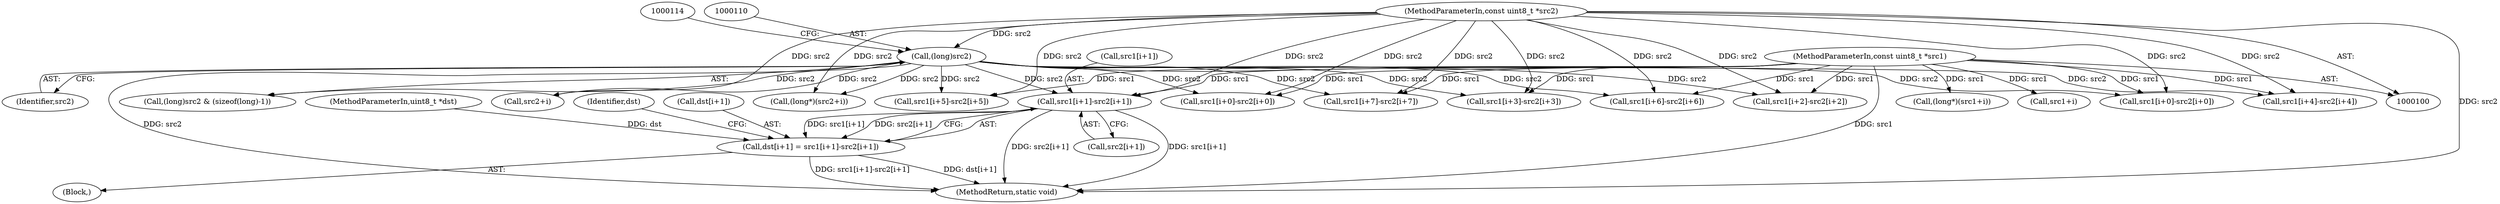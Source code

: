 digraph "0_FFmpeg_454a11a1c9c686c78aa97954306fb63453299760_0@array" {
"1000153" [label="(Call,src1[i+1]-src2[i+1])"];
"1000102" [label="(MethodParameterIn,const uint8_t *src1)"];
"1000109" [label="(Call,(long)src2)"];
"1000103" [label="(MethodParameterIn,const uint8_t *src2)"];
"1000147" [label="(Call,dst[i+1] = src1[i+1]-src2[i+1])"];
"1000159" [label="(Call,src2[i+1])"];
"1000103" [label="(MethodParameterIn,const uint8_t *src2)"];
"1000221" [label="(Call,src1[i+5]-src2[i+5])"];
"1000111" [label="(Identifier,src2)"];
"1000102" [label="(MethodParameterIn,const uint8_t *src1)"];
"1000153" [label="(Call,src1[i+1]-src2[i+1])"];
"1000101" [label="(MethodParameterIn,uint8_t *dst)"];
"1000136" [label="(Call,src1[i+0]-src2[i+0])"];
"1000255" [label="(Call,src1[i+7]-src2[i+7])"];
"1000166" [label="(Identifier,dst)"];
"1000187" [label="(Call,src1[i+3]-src2[i+3])"];
"1000345" [label="(MethodReturn,static void)"];
"1000154" [label="(Call,src1[i+1])"];
"1000109" [label="(Call,(long)src2)"];
"1000147" [label="(Call,dst[i+1] = src1[i+1]-src2[i+1])"];
"1000238" [label="(Call,src1[i+6]-src2[i+6])"];
"1000170" [label="(Call,src1[i+2]-src2[i+2])"];
"1000334" [label="(Call,src1[i+0]-src2[i+0])"];
"1000297" [label="(Call,src2+i)"];
"1000286" [label="(Call,(long*)(src1+i))"];
"1000108" [label="(Call,(long)src2 & (sizeof(long)-1))"];
"1000295" [label="(Call,(long*)(src2+i))"];
"1000148" [label="(Call,dst[i+1])"];
"1000129" [label="(Block,)"];
"1000204" [label="(Call,src1[i+4]-src2[i+4])"];
"1000288" [label="(Call,src1+i)"];
"1000153" -> "1000147"  [label="AST: "];
"1000153" -> "1000159"  [label="CFG: "];
"1000154" -> "1000153"  [label="AST: "];
"1000159" -> "1000153"  [label="AST: "];
"1000147" -> "1000153"  [label="CFG: "];
"1000153" -> "1000345"  [label="DDG: src2[i+1]"];
"1000153" -> "1000345"  [label="DDG: src1[i+1]"];
"1000153" -> "1000147"  [label="DDG: src1[i+1]"];
"1000153" -> "1000147"  [label="DDG: src2[i+1]"];
"1000102" -> "1000153"  [label="DDG: src1"];
"1000109" -> "1000153"  [label="DDG: src2"];
"1000103" -> "1000153"  [label="DDG: src2"];
"1000102" -> "1000100"  [label="AST: "];
"1000102" -> "1000345"  [label="DDG: src1"];
"1000102" -> "1000136"  [label="DDG: src1"];
"1000102" -> "1000170"  [label="DDG: src1"];
"1000102" -> "1000187"  [label="DDG: src1"];
"1000102" -> "1000204"  [label="DDG: src1"];
"1000102" -> "1000221"  [label="DDG: src1"];
"1000102" -> "1000238"  [label="DDG: src1"];
"1000102" -> "1000255"  [label="DDG: src1"];
"1000102" -> "1000286"  [label="DDG: src1"];
"1000102" -> "1000288"  [label="DDG: src1"];
"1000102" -> "1000334"  [label="DDG: src1"];
"1000109" -> "1000108"  [label="AST: "];
"1000109" -> "1000111"  [label="CFG: "];
"1000110" -> "1000109"  [label="AST: "];
"1000111" -> "1000109"  [label="AST: "];
"1000114" -> "1000109"  [label="CFG: "];
"1000109" -> "1000345"  [label="DDG: src2"];
"1000109" -> "1000108"  [label="DDG: src2"];
"1000103" -> "1000109"  [label="DDG: src2"];
"1000109" -> "1000136"  [label="DDG: src2"];
"1000109" -> "1000170"  [label="DDG: src2"];
"1000109" -> "1000187"  [label="DDG: src2"];
"1000109" -> "1000204"  [label="DDG: src2"];
"1000109" -> "1000221"  [label="DDG: src2"];
"1000109" -> "1000238"  [label="DDG: src2"];
"1000109" -> "1000255"  [label="DDG: src2"];
"1000109" -> "1000295"  [label="DDG: src2"];
"1000109" -> "1000297"  [label="DDG: src2"];
"1000109" -> "1000334"  [label="DDG: src2"];
"1000103" -> "1000100"  [label="AST: "];
"1000103" -> "1000345"  [label="DDG: src2"];
"1000103" -> "1000136"  [label="DDG: src2"];
"1000103" -> "1000170"  [label="DDG: src2"];
"1000103" -> "1000187"  [label="DDG: src2"];
"1000103" -> "1000204"  [label="DDG: src2"];
"1000103" -> "1000221"  [label="DDG: src2"];
"1000103" -> "1000238"  [label="DDG: src2"];
"1000103" -> "1000255"  [label="DDG: src2"];
"1000103" -> "1000295"  [label="DDG: src2"];
"1000103" -> "1000297"  [label="DDG: src2"];
"1000103" -> "1000334"  [label="DDG: src2"];
"1000147" -> "1000129"  [label="AST: "];
"1000148" -> "1000147"  [label="AST: "];
"1000166" -> "1000147"  [label="CFG: "];
"1000147" -> "1000345"  [label="DDG: dst[i+1]"];
"1000147" -> "1000345"  [label="DDG: src1[i+1]-src2[i+1]"];
"1000101" -> "1000147"  [label="DDG: dst"];
}
